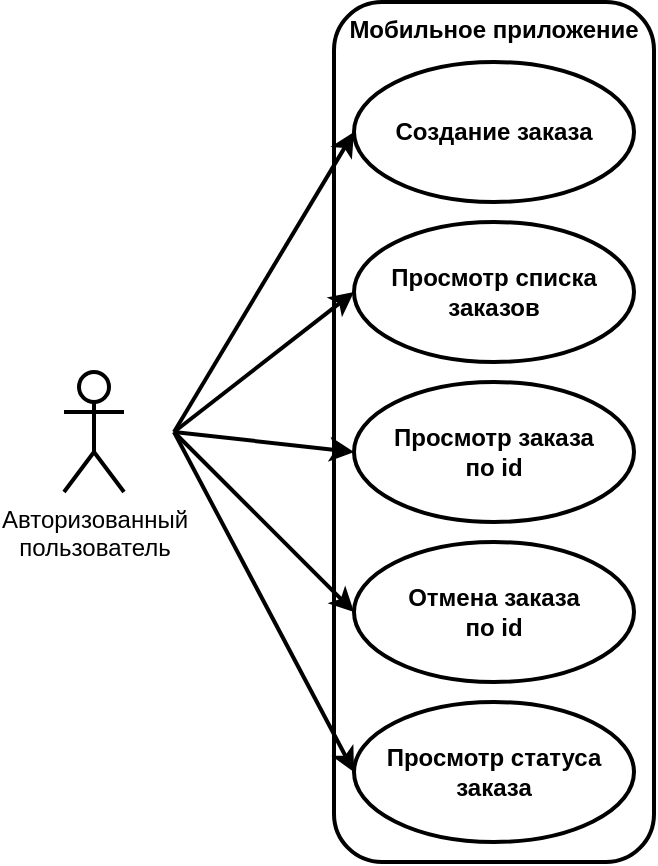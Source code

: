 <mxfile version="21.2.8" type="device">
  <diagram name="Page-1" id="Q4-CxTQ7Mwha1XIJfNH5">
    <mxGraphModel dx="1036" dy="614" grid="1" gridSize="10" guides="1" tooltips="1" connect="1" arrows="1" fold="1" page="1" pageScale="1" pageWidth="850" pageHeight="1100" math="0" shadow="0">
      <root>
        <mxCell id="0" />
        <mxCell id="1" parent="0" />
        <mxCell id="t9POVJm5YxXZwowacQ9W-9" value="&amp;nbsp;" style="html=1;whiteSpace=wrap;strokeColor=none;fillColor=none;strokeWidth=2;" parent="1" vertex="1">
          <mxGeometry x="40" y="195" width="80" height="120" as="geometry" />
        </mxCell>
        <mxCell id="t9POVJm5YxXZwowacQ9W-1" value="Авторизованный&lt;br&gt;пользователь" style="shape=umlActor;verticalLabelPosition=bottom;verticalAlign=top;html=1;strokeWidth=2;" parent="1" vertex="1">
          <mxGeometry x="65" y="225" width="30" height="60" as="geometry" />
        </mxCell>
        <mxCell id="t9POVJm5YxXZwowacQ9W-2" value="Мобильное приложение" style="html=1;whiteSpace=wrap;rounded=1;strokeWidth=2;fontStyle=1;verticalAlign=top;" parent="1" vertex="1">
          <mxGeometry x="200" y="40" width="160" height="430" as="geometry" />
        </mxCell>
        <mxCell id="t9POVJm5YxXZwowacQ9W-3" value="Создание заказа" style="ellipse;whiteSpace=wrap;html=1;fontStyle=1;strokeWidth=2;" parent="1" vertex="1">
          <mxGeometry x="210" y="70" width="140" height="70" as="geometry" />
        </mxCell>
        <mxCell id="t9POVJm5YxXZwowacQ9W-4" value="Просмотр списка заказов" style="ellipse;whiteSpace=wrap;html=1;fontStyle=1;strokeWidth=2;" parent="1" vertex="1">
          <mxGeometry x="210" y="150" width="140" height="70" as="geometry" />
        </mxCell>
        <mxCell id="t9POVJm5YxXZwowacQ9W-5" value="Просмотр заказа&lt;br&gt;по id" style="ellipse;whiteSpace=wrap;html=1;fontStyle=1;strokeWidth=2;" parent="1" vertex="1">
          <mxGeometry x="210" y="230" width="140" height="70" as="geometry" />
        </mxCell>
        <mxCell id="t9POVJm5YxXZwowacQ9W-6" value="Отмена заказа&lt;br&gt;по id" style="ellipse;whiteSpace=wrap;html=1;fontStyle=1;strokeWidth=2;" parent="1" vertex="1">
          <mxGeometry x="210" y="310" width="140" height="70" as="geometry" />
        </mxCell>
        <mxCell id="t9POVJm5YxXZwowacQ9W-7" value="Просмотр статуса заказа" style="ellipse;whiteSpace=wrap;html=1;fontStyle=1;strokeWidth=2;" parent="1" vertex="1">
          <mxGeometry x="210" y="390" width="140" height="70" as="geometry" />
        </mxCell>
        <mxCell id="t9POVJm5YxXZwowacQ9W-10" style="rounded=0;orthogonalLoop=1;jettySize=auto;html=1;exitX=1;exitY=0.5;exitDx=0;exitDy=0;entryX=0;entryY=0.5;entryDx=0;entryDy=0;strokeWidth=2;" parent="1" source="t9POVJm5YxXZwowacQ9W-9" target="t9POVJm5YxXZwowacQ9W-3" edge="1">
          <mxGeometry relative="1" as="geometry" />
        </mxCell>
        <mxCell id="t9POVJm5YxXZwowacQ9W-11" style="rounded=0;orthogonalLoop=1;jettySize=auto;html=1;exitX=1;exitY=0.5;exitDx=0;exitDy=0;entryX=0;entryY=0.5;entryDx=0;entryDy=0;strokeWidth=2;" parent="1" source="t9POVJm5YxXZwowacQ9W-9" target="t9POVJm5YxXZwowacQ9W-4" edge="1">
          <mxGeometry relative="1" as="geometry" />
        </mxCell>
        <mxCell id="t9POVJm5YxXZwowacQ9W-12" style="rounded=0;orthogonalLoop=1;jettySize=auto;html=1;exitX=1;exitY=0.5;exitDx=0;exitDy=0;entryX=0;entryY=0.5;entryDx=0;entryDy=0;strokeWidth=2;" parent="1" source="t9POVJm5YxXZwowacQ9W-9" target="t9POVJm5YxXZwowacQ9W-5" edge="1">
          <mxGeometry relative="1" as="geometry" />
        </mxCell>
        <mxCell id="t9POVJm5YxXZwowacQ9W-13" style="rounded=0;orthogonalLoop=1;jettySize=auto;html=1;exitX=1;exitY=0.5;exitDx=0;exitDy=0;entryX=0;entryY=0.5;entryDx=0;entryDy=0;strokeWidth=2;" parent="1" source="t9POVJm5YxXZwowacQ9W-9" target="t9POVJm5YxXZwowacQ9W-6" edge="1">
          <mxGeometry relative="1" as="geometry" />
        </mxCell>
        <mxCell id="t9POVJm5YxXZwowacQ9W-14" style="rounded=0;orthogonalLoop=1;jettySize=auto;html=1;exitX=1;exitY=0.5;exitDx=0;exitDy=0;entryX=0;entryY=0.5;entryDx=0;entryDy=0;strokeWidth=2;" parent="1" source="t9POVJm5YxXZwowacQ9W-9" target="t9POVJm5YxXZwowacQ9W-7" edge="1">
          <mxGeometry relative="1" as="geometry" />
        </mxCell>
      </root>
    </mxGraphModel>
  </diagram>
</mxfile>
